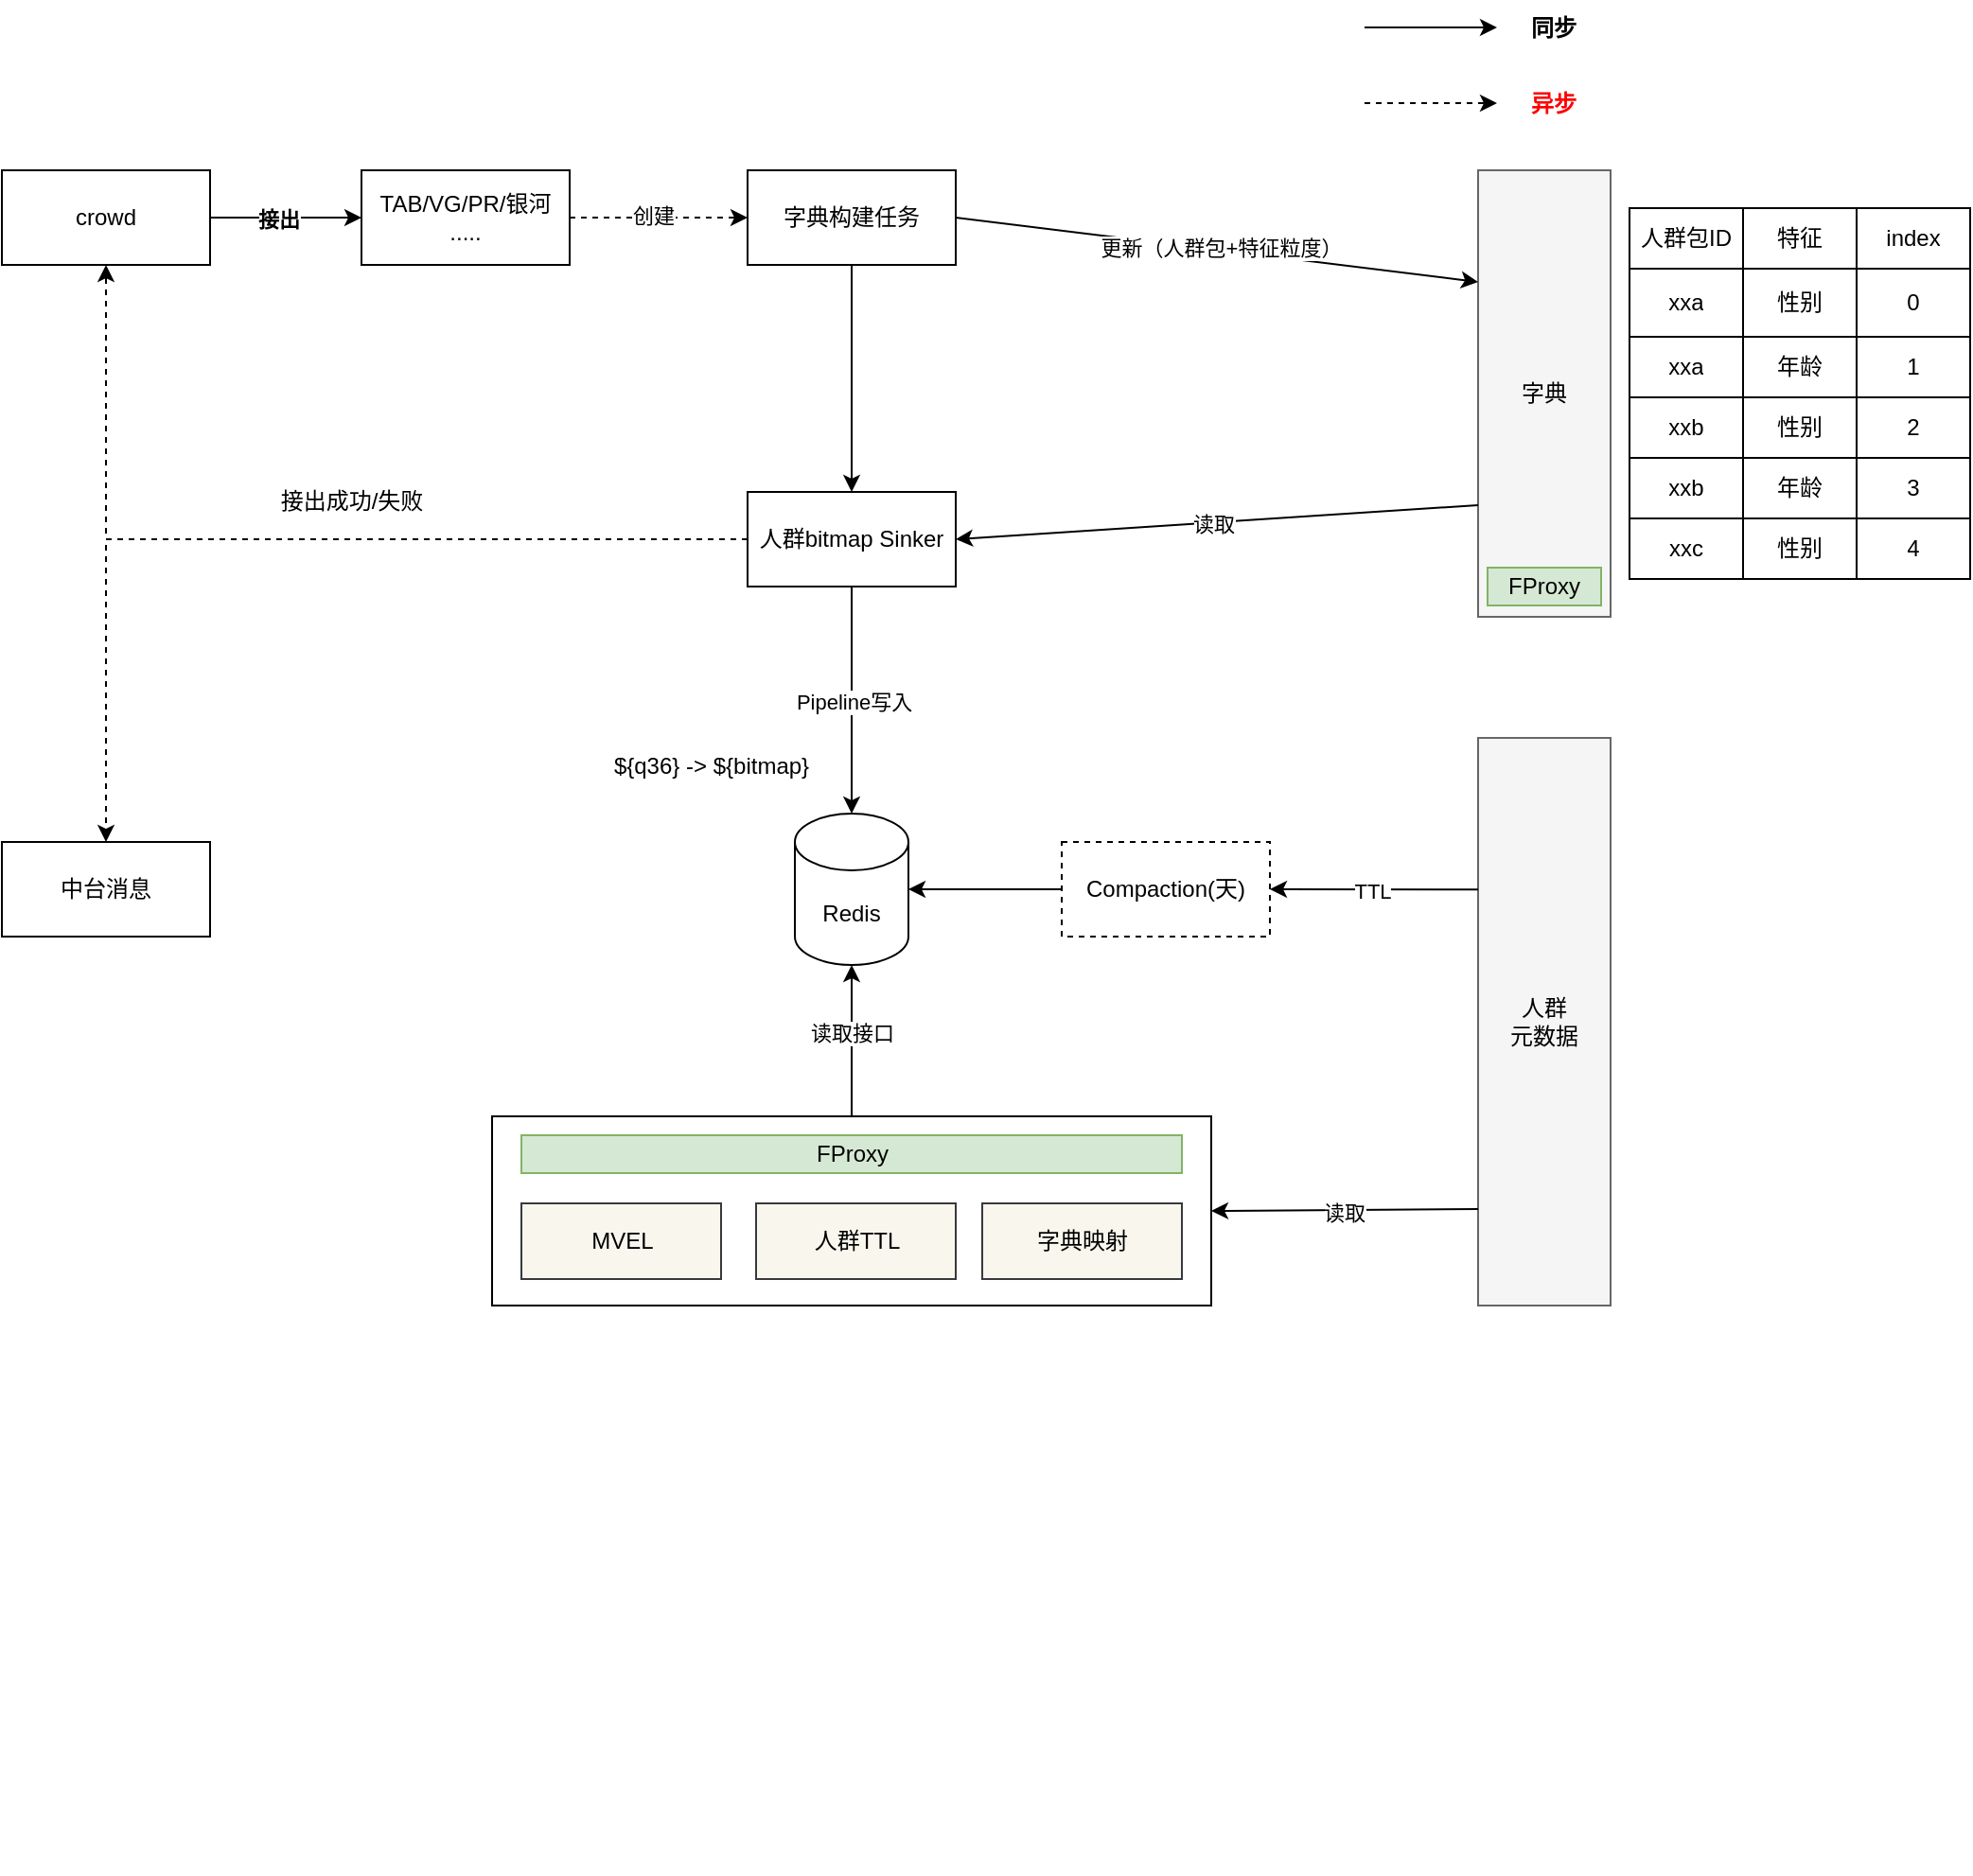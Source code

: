 <mxfile version="20.1.1" type="github">
  <diagram id="nBP5FJJqFruhItfetFmz" name="Page-1">
    <mxGraphModel dx="2076" dy="809" grid="1" gridSize="10" guides="1" tooltips="1" connect="1" arrows="1" fold="1" page="1" pageScale="1" pageWidth="827" pageHeight="1169" math="0" shadow="0">
      <root>
        <mxCell id="0" />
        <mxCell id="1" parent="0" />
        <mxCell id="qozwdUGB5FvsB3uEtykQ-3" value="" style="edgeStyle=orthogonalEdgeStyle;rounded=0;orthogonalLoop=1;jettySize=auto;html=1;" edge="1" parent="1" source="qozwdUGB5FvsB3uEtykQ-1" target="qozwdUGB5FvsB3uEtykQ-2">
          <mxGeometry relative="1" as="geometry" />
        </mxCell>
        <mxCell id="qozwdUGB5FvsB3uEtykQ-4" value="&lt;b&gt;接出&lt;/b&gt;" style="edgeLabel;html=1;align=center;verticalAlign=middle;resizable=0;points=[];" vertex="1" connectable="0" parent="qozwdUGB5FvsB3uEtykQ-3">
          <mxGeometry x="-0.1" y="-1" relative="1" as="geometry">
            <mxPoint as="offset" />
          </mxGeometry>
        </mxCell>
        <mxCell id="qozwdUGB5FvsB3uEtykQ-1" value="crowd" style="rounded=0;whiteSpace=wrap;html=1;" vertex="1" parent="1">
          <mxGeometry x="-90" y="290" width="110" height="50" as="geometry" />
        </mxCell>
        <mxCell id="qozwdUGB5FvsB3uEtykQ-11" value="" style="edgeStyle=orthogonalEdgeStyle;rounded=0;orthogonalLoop=1;jettySize=auto;html=1;fontColor=#000000;dashed=1;" edge="1" parent="1" source="qozwdUGB5FvsB3uEtykQ-2" target="qozwdUGB5FvsB3uEtykQ-10">
          <mxGeometry relative="1" as="geometry" />
        </mxCell>
        <mxCell id="qozwdUGB5FvsB3uEtykQ-14" value="创建" style="edgeLabel;html=1;align=center;verticalAlign=middle;resizable=0;points=[];fontColor=#000000;" vertex="1" connectable="0" parent="qozwdUGB5FvsB3uEtykQ-11">
          <mxGeometry x="-0.064" y="1" relative="1" as="geometry">
            <mxPoint as="offset" />
          </mxGeometry>
        </mxCell>
        <mxCell id="qozwdUGB5FvsB3uEtykQ-2" value="TAB/VG/PR/银河&lt;br&gt;....." style="rounded=0;whiteSpace=wrap;html=1;" vertex="1" parent="1">
          <mxGeometry x="100" y="290" width="110" height="50" as="geometry" />
        </mxCell>
        <mxCell id="qozwdUGB5FvsB3uEtykQ-9" value="&lt;font style=&quot;&quot; color=&quot;#000000&quot;&gt;字典&lt;/font&gt;" style="rounded=0;whiteSpace=wrap;html=1;fontColor=#333333;fillColor=#f5f5f5;strokeColor=#666666;" vertex="1" parent="1">
          <mxGeometry x="690" y="290" width="70" height="236" as="geometry" />
        </mxCell>
        <mxCell id="qozwdUGB5FvsB3uEtykQ-13" value="" style="edgeStyle=orthogonalEdgeStyle;rounded=0;orthogonalLoop=1;jettySize=auto;html=1;fontColor=#000000;" edge="1" parent="1" source="qozwdUGB5FvsB3uEtykQ-10" target="qozwdUGB5FvsB3uEtykQ-12">
          <mxGeometry relative="1" as="geometry" />
        </mxCell>
        <mxCell id="qozwdUGB5FvsB3uEtykQ-10" value="字典构建任务" style="rounded=0;whiteSpace=wrap;html=1;" vertex="1" parent="1">
          <mxGeometry x="304" y="290" width="110" height="50" as="geometry" />
        </mxCell>
        <mxCell id="qozwdUGB5FvsB3uEtykQ-12" value="人群bitmap Sinker" style="rounded=0;whiteSpace=wrap;html=1;" vertex="1" parent="1">
          <mxGeometry x="304" y="460" width="110" height="50" as="geometry" />
        </mxCell>
        <mxCell id="qozwdUGB5FvsB3uEtykQ-15" value="" style="endArrow=classic;html=1;rounded=0;fontColor=#000000;entryX=0;entryY=0.25;entryDx=0;entryDy=0;exitX=1;exitY=0.5;exitDx=0;exitDy=0;" edge="1" parent="1" source="qozwdUGB5FvsB3uEtykQ-10" target="qozwdUGB5FvsB3uEtykQ-9">
          <mxGeometry width="50" height="50" relative="1" as="geometry">
            <mxPoint x="360" y="240" as="sourcePoint" />
            <mxPoint x="410" y="190" as="targetPoint" />
          </mxGeometry>
        </mxCell>
        <mxCell id="qozwdUGB5FvsB3uEtykQ-17" value="更新（人群包+特征粒度）" style="edgeLabel;html=1;align=center;verticalAlign=middle;resizable=0;points=[];fontColor=#000000;" vertex="1" connectable="0" parent="qozwdUGB5FvsB3uEtykQ-15">
          <mxGeometry x="0.015" y="1" relative="1" as="geometry">
            <mxPoint as="offset" />
          </mxGeometry>
        </mxCell>
        <mxCell id="qozwdUGB5FvsB3uEtykQ-18" value="" style="endArrow=classic;html=1;rounded=0;fontColor=#000000;entryX=1;entryY=0.5;entryDx=0;entryDy=0;exitX=0;exitY=0.75;exitDx=0;exitDy=0;" edge="1" parent="1" source="qozwdUGB5FvsB3uEtykQ-9" target="qozwdUGB5FvsB3uEtykQ-12">
          <mxGeometry width="50" height="50" relative="1" as="geometry">
            <mxPoint x="424" y="325" as="sourcePoint" />
            <mxPoint x="610" y="324" as="targetPoint" />
          </mxGeometry>
        </mxCell>
        <mxCell id="qozwdUGB5FvsB3uEtykQ-19" value="读取" style="edgeLabel;html=1;align=center;verticalAlign=middle;resizable=0;points=[];fontColor=#000000;" vertex="1" connectable="0" parent="qozwdUGB5FvsB3uEtykQ-18">
          <mxGeometry x="0.015" y="1" relative="1" as="geometry">
            <mxPoint as="offset" />
          </mxGeometry>
        </mxCell>
        <mxCell id="qozwdUGB5FvsB3uEtykQ-21" value="Redis" style="shape=cylinder3;whiteSpace=wrap;html=1;boundedLbl=1;backgroundOutline=1;size=15;fontColor=#000000;" vertex="1" parent="1">
          <mxGeometry x="329" y="630" width="60" height="80" as="geometry" />
        </mxCell>
        <mxCell id="qozwdUGB5FvsB3uEtykQ-22" value="" style="endArrow=classic;html=1;rounded=0;fontColor=#000000;entryX=0.5;entryY=0;entryDx=0;entryDy=0;exitX=0.5;exitY=1;exitDx=0;exitDy=0;entryPerimeter=0;" edge="1" parent="1" source="qozwdUGB5FvsB3uEtykQ-12" target="qozwdUGB5FvsB3uEtykQ-21">
          <mxGeometry width="50" height="50" relative="1" as="geometry">
            <mxPoint x="610" y="467" as="sourcePoint" />
            <mxPoint x="424" y="495" as="targetPoint" />
          </mxGeometry>
        </mxCell>
        <mxCell id="qozwdUGB5FvsB3uEtykQ-23" value="Pipeline写入" style="edgeLabel;html=1;align=center;verticalAlign=middle;resizable=0;points=[];fontColor=#000000;" vertex="1" connectable="0" parent="qozwdUGB5FvsB3uEtykQ-22">
          <mxGeometry x="0.015" y="1" relative="1" as="geometry">
            <mxPoint as="offset" />
          </mxGeometry>
        </mxCell>
        <mxCell id="qozwdUGB5FvsB3uEtykQ-24" value="" style="edgeStyle=orthogonalEdgeStyle;rounded=0;orthogonalLoop=1;jettySize=auto;html=1;fontColor=#000000;dashed=1;exitX=0;exitY=0.5;exitDx=0;exitDy=0;entryX=0.5;entryY=1;entryDx=0;entryDy=0;" edge="1" parent="1" source="qozwdUGB5FvsB3uEtykQ-12" target="qozwdUGB5FvsB3uEtykQ-1">
          <mxGeometry relative="1" as="geometry">
            <mxPoint x="220" y="325" as="sourcePoint" />
            <mxPoint x="314" y="325" as="targetPoint" />
          </mxGeometry>
        </mxCell>
        <mxCell id="qozwdUGB5FvsB3uEtykQ-27" value="中台消息" style="rounded=0;whiteSpace=wrap;html=1;" vertex="1" parent="1">
          <mxGeometry x="-90" y="645" width="110" height="50" as="geometry" />
        </mxCell>
        <mxCell id="qozwdUGB5FvsB3uEtykQ-28" value="" style="edgeStyle=orthogonalEdgeStyle;rounded=0;orthogonalLoop=1;jettySize=auto;html=1;fontColor=#000000;dashed=1;exitX=0;exitY=0.5;exitDx=0;exitDy=0;entryX=0.5;entryY=0;entryDx=0;entryDy=0;" edge="1" parent="1" source="qozwdUGB5FvsB3uEtykQ-12" target="qozwdUGB5FvsB3uEtykQ-27">
          <mxGeometry relative="1" as="geometry">
            <mxPoint x="314" y="495" as="sourcePoint" />
            <mxPoint x="-25" y="350" as="targetPoint" />
          </mxGeometry>
        </mxCell>
        <mxCell id="qozwdUGB5FvsB3uEtykQ-30" value="" style="group" vertex="1" connectable="0" parent="1">
          <mxGeometry x="630" y="200" width="130" height="70" as="geometry" />
        </mxCell>
        <mxCell id="qozwdUGB5FvsB3uEtykQ-5" value="" style="endArrow=classic;html=1;rounded=0;fontStyle=1" edge="1" parent="qozwdUGB5FvsB3uEtykQ-30">
          <mxGeometry width="50" height="50" relative="1" as="geometry">
            <mxPoint y="14.5" as="sourcePoint" />
            <mxPoint x="70" y="14.5" as="targetPoint" />
          </mxGeometry>
        </mxCell>
        <mxCell id="qozwdUGB5FvsB3uEtykQ-6" value="" style="endArrow=classic;html=1;rounded=0;dashed=1;fontStyle=1" edge="1" parent="qozwdUGB5FvsB3uEtykQ-30">
          <mxGeometry width="50" height="50" relative="1" as="geometry">
            <mxPoint y="54.5" as="sourcePoint" />
            <mxPoint x="70" y="54.5" as="targetPoint" />
          </mxGeometry>
        </mxCell>
        <mxCell id="qozwdUGB5FvsB3uEtykQ-7" value="同步" style="text;html=1;strokeColor=none;fillColor=none;align=center;verticalAlign=middle;whiteSpace=wrap;rounded=0;fontStyle=1" vertex="1" parent="qozwdUGB5FvsB3uEtykQ-30">
          <mxGeometry x="70" width="60" height="30" as="geometry" />
        </mxCell>
        <mxCell id="qozwdUGB5FvsB3uEtykQ-8" value="异步" style="text;html=1;strokeColor=none;fillColor=none;align=center;verticalAlign=middle;whiteSpace=wrap;rounded=0;fontStyle=1;fontColor=#FF0000;" vertex="1" parent="qozwdUGB5FvsB3uEtykQ-30">
          <mxGeometry x="70" y="40" width="60" height="30" as="geometry" />
        </mxCell>
        <mxCell id="qozwdUGB5FvsB3uEtykQ-34" value="接出成功/失败" style="text;html=1;strokeColor=none;fillColor=none;align=center;verticalAlign=middle;whiteSpace=wrap;rounded=0;fontColor=#000000;" vertex="1" parent="1">
          <mxGeometry x="50" y="450" width="90" height="30" as="geometry" />
        </mxCell>
        <mxCell id="qozwdUGB5FvsB3uEtykQ-36" value="&lt;font style=&quot;&quot; color=&quot;#000000&quot;&gt;人群&lt;br&gt;元数据&lt;/font&gt;" style="rounded=0;whiteSpace=wrap;html=1;fontColor=#333333;fillColor=#f5f5f5;strokeColor=#666666;" vertex="1" parent="1">
          <mxGeometry x="690" y="590" width="70" height="300" as="geometry" />
        </mxCell>
        <mxCell id="qozwdUGB5FvsB3uEtykQ-38" value="" style="edgeStyle=orthogonalEdgeStyle;rounded=0;orthogonalLoop=1;jettySize=auto;html=1;fontColor=#000000;" edge="1" parent="1" source="qozwdUGB5FvsB3uEtykQ-37" target="qozwdUGB5FvsB3uEtykQ-21">
          <mxGeometry relative="1" as="geometry" />
        </mxCell>
        <mxCell id="qozwdUGB5FvsB3uEtykQ-39" value="读取接口" style="edgeLabel;html=1;align=center;verticalAlign=middle;resizable=0;points=[];fontColor=#000000;" vertex="1" connectable="0" parent="qozwdUGB5FvsB3uEtykQ-38">
          <mxGeometry x="0.1" relative="1" as="geometry">
            <mxPoint as="offset" />
          </mxGeometry>
        </mxCell>
        <mxCell id="qozwdUGB5FvsB3uEtykQ-37" value="" style="rounded=0;whiteSpace=wrap;html=1;fontColor=#000000;" vertex="1" parent="1">
          <mxGeometry x="169" y="790" width="380" height="100" as="geometry" />
        </mxCell>
        <mxCell id="qozwdUGB5FvsB3uEtykQ-40" value="FProxy" style="rounded=0;whiteSpace=wrap;html=1;fillColor=#d5e8d4;strokeColor=#82b366;" vertex="1" parent="1">
          <mxGeometry x="184.5" y="800" width="349" height="20" as="geometry" />
        </mxCell>
        <mxCell id="qozwdUGB5FvsB3uEtykQ-41" value="" style="endArrow=classic;html=1;rounded=0;fontColor=#000000;entryX=1;entryY=0.5;entryDx=0;entryDy=0;exitX=0;exitY=0.83;exitDx=0;exitDy=0;exitPerimeter=0;" edge="1" parent="1" source="qozwdUGB5FvsB3uEtykQ-36" target="qozwdUGB5FvsB3uEtykQ-37">
          <mxGeometry width="50" height="50" relative="1" as="geometry">
            <mxPoint x="610" y="477" as="sourcePoint" />
            <mxPoint x="424" y="495" as="targetPoint" />
          </mxGeometry>
        </mxCell>
        <mxCell id="qozwdUGB5FvsB3uEtykQ-42" value="读取" style="edgeLabel;html=1;align=center;verticalAlign=middle;resizable=0;points=[];fontColor=#000000;" vertex="1" connectable="0" parent="qozwdUGB5FvsB3uEtykQ-41">
          <mxGeometry x="0.015" y="1" relative="1" as="geometry">
            <mxPoint as="offset" />
          </mxGeometry>
        </mxCell>
        <mxCell id="qozwdUGB5FvsB3uEtykQ-45" value="" style="edgeStyle=orthogonalEdgeStyle;rounded=0;orthogonalLoop=1;jettySize=auto;html=1;fontColor=#000000;" edge="1" parent="1" source="qozwdUGB5FvsB3uEtykQ-44" target="qozwdUGB5FvsB3uEtykQ-21">
          <mxGeometry relative="1" as="geometry" />
        </mxCell>
        <mxCell id="qozwdUGB5FvsB3uEtykQ-44" value="Compaction(天)" style="rounded=0;whiteSpace=wrap;html=1;dashed=1;" vertex="1" parent="1">
          <mxGeometry x="470" y="645" width="110" height="50" as="geometry" />
        </mxCell>
        <mxCell id="qozwdUGB5FvsB3uEtykQ-46" value="" style="endArrow=classic;html=1;rounded=0;fontColor=#000000;entryX=1;entryY=0.5;entryDx=0;entryDy=0;exitX=0;exitY=0.267;exitDx=0;exitDy=0;exitPerimeter=0;" edge="1" parent="1" source="qozwdUGB5FvsB3uEtykQ-36" target="qozwdUGB5FvsB3uEtykQ-44">
          <mxGeometry width="50" height="50" relative="1" as="geometry">
            <mxPoint x="620" y="849" as="sourcePoint" />
            <mxPoint x="559" y="850" as="targetPoint" />
          </mxGeometry>
        </mxCell>
        <mxCell id="qozwdUGB5FvsB3uEtykQ-47" value="TTL" style="edgeLabel;html=1;align=center;verticalAlign=middle;resizable=0;points=[];fontColor=#000000;" vertex="1" connectable="0" parent="qozwdUGB5FvsB3uEtykQ-46">
          <mxGeometry x="0.015" y="1" relative="1" as="geometry">
            <mxPoint as="offset" />
          </mxGeometry>
        </mxCell>
        <mxCell id="qozwdUGB5FvsB3uEtykQ-48" value="${q36} -&amp;gt; ${bitmap}" style="text;html=1;strokeColor=none;fillColor=none;align=center;verticalAlign=middle;whiteSpace=wrap;rounded=0;dashed=1;fontColor=#000000;" vertex="1" parent="1">
          <mxGeometry x="220" y="590" width="130" height="30" as="geometry" />
        </mxCell>
        <mxCell id="qozwdUGB5FvsB3uEtykQ-49" value="MVEL" style="rounded=0;whiteSpace=wrap;html=1;fillColor=#f9f7ed;strokeColor=#36393d;" vertex="1" parent="1">
          <mxGeometry x="184.5" y="836" width="105.5" height="40" as="geometry" />
        </mxCell>
        <mxCell id="qozwdUGB5FvsB3uEtykQ-51" value="人群TTL" style="rounded=0;whiteSpace=wrap;html=1;fillColor=#f9f7ed;strokeColor=#36393d;" vertex="1" parent="1">
          <mxGeometry x="308.5" y="836" width="105.5" height="40" as="geometry" />
        </mxCell>
        <mxCell id="qozwdUGB5FvsB3uEtykQ-52" value="字典映射" style="rounded=0;whiteSpace=wrap;html=1;fillColor=#f9f7ed;strokeColor=#36393d;" vertex="1" parent="1">
          <mxGeometry x="428" y="836" width="105.5" height="40" as="geometry" />
        </mxCell>
        <mxCell id="qozwdUGB5FvsB3uEtykQ-53" value="FProxy" style="rounded=0;whiteSpace=wrap;html=1;fillColor=#d5e8d4;strokeColor=#82b366;" vertex="1" parent="1">
          <mxGeometry x="695" y="500" width="60" height="20" as="geometry" />
        </mxCell>
        <mxCell id="qozwdUGB5FvsB3uEtykQ-54" value="" style="shape=table;html=1;whiteSpace=wrap;startSize=0;container=1;collapsible=0;childLayout=tableLayout;fontColor=#000000;" vertex="1" parent="1">
          <mxGeometry x="770" y="310" width="180" height="196" as="geometry" />
        </mxCell>
        <mxCell id="qozwdUGB5FvsB3uEtykQ-55" value="" style="shape=tableRow;horizontal=0;startSize=0;swimlaneHead=0;swimlaneBody=0;top=0;left=0;bottom=0;right=0;collapsible=0;dropTarget=0;fillColor=none;points=[[0,0.5],[1,0.5]];portConstraint=eastwest;fontColor=#000000;" vertex="1" parent="qozwdUGB5FvsB3uEtykQ-54">
          <mxGeometry width="180" height="32" as="geometry" />
        </mxCell>
        <mxCell id="qozwdUGB5FvsB3uEtykQ-56" value="人群包ID" style="shape=partialRectangle;html=1;whiteSpace=wrap;connectable=0;fillColor=none;top=0;left=0;bottom=0;right=0;overflow=hidden;fontColor=#000000;" vertex="1" parent="qozwdUGB5FvsB3uEtykQ-55">
          <mxGeometry width="60" height="32" as="geometry">
            <mxRectangle width="60" height="32" as="alternateBounds" />
          </mxGeometry>
        </mxCell>
        <mxCell id="qozwdUGB5FvsB3uEtykQ-57" value="特征" style="shape=partialRectangle;html=1;whiteSpace=wrap;connectable=0;fillColor=none;top=0;left=0;bottom=0;right=0;overflow=hidden;fontColor=#000000;" vertex="1" parent="qozwdUGB5FvsB3uEtykQ-55">
          <mxGeometry x="60" width="60" height="32" as="geometry">
            <mxRectangle width="60" height="32" as="alternateBounds" />
          </mxGeometry>
        </mxCell>
        <mxCell id="qozwdUGB5FvsB3uEtykQ-58" value="index" style="shape=partialRectangle;html=1;whiteSpace=wrap;connectable=0;fillColor=none;top=0;left=0;bottom=0;right=0;overflow=hidden;fontColor=#000000;" vertex="1" parent="qozwdUGB5FvsB3uEtykQ-55">
          <mxGeometry x="120" width="60" height="32" as="geometry">
            <mxRectangle width="60" height="32" as="alternateBounds" />
          </mxGeometry>
        </mxCell>
        <mxCell id="qozwdUGB5FvsB3uEtykQ-59" value="" style="shape=tableRow;horizontal=0;startSize=0;swimlaneHead=0;swimlaneBody=0;top=0;left=0;bottom=0;right=0;collapsible=0;dropTarget=0;fillColor=none;points=[[0,0.5],[1,0.5]];portConstraint=eastwest;fontColor=#000000;" vertex="1" parent="qozwdUGB5FvsB3uEtykQ-54">
          <mxGeometry y="32" width="180" height="36" as="geometry" />
        </mxCell>
        <mxCell id="qozwdUGB5FvsB3uEtykQ-60" value="xxa" style="shape=partialRectangle;html=1;whiteSpace=wrap;connectable=0;fillColor=none;top=0;left=0;bottom=0;right=0;overflow=hidden;fontColor=#000000;" vertex="1" parent="qozwdUGB5FvsB3uEtykQ-59">
          <mxGeometry width="60" height="36" as="geometry">
            <mxRectangle width="60" height="36" as="alternateBounds" />
          </mxGeometry>
        </mxCell>
        <mxCell id="qozwdUGB5FvsB3uEtykQ-61" value="性别" style="shape=partialRectangle;html=1;whiteSpace=wrap;connectable=0;fillColor=none;top=0;left=0;bottom=0;right=0;overflow=hidden;fontColor=#000000;" vertex="1" parent="qozwdUGB5FvsB3uEtykQ-59">
          <mxGeometry x="60" width="60" height="36" as="geometry">
            <mxRectangle width="60" height="36" as="alternateBounds" />
          </mxGeometry>
        </mxCell>
        <mxCell id="qozwdUGB5FvsB3uEtykQ-62" value="0" style="shape=partialRectangle;html=1;whiteSpace=wrap;connectable=0;fillColor=none;top=0;left=0;bottom=0;right=0;overflow=hidden;fontColor=#000000;" vertex="1" parent="qozwdUGB5FvsB3uEtykQ-59">
          <mxGeometry x="120" width="60" height="36" as="geometry">
            <mxRectangle width="60" height="36" as="alternateBounds" />
          </mxGeometry>
        </mxCell>
        <mxCell id="qozwdUGB5FvsB3uEtykQ-63" value="" style="shape=tableRow;horizontal=0;startSize=0;swimlaneHead=0;swimlaneBody=0;top=0;left=0;bottom=0;right=0;collapsible=0;dropTarget=0;fillColor=none;points=[[0,0.5],[1,0.5]];portConstraint=eastwest;fontColor=#000000;" vertex="1" parent="qozwdUGB5FvsB3uEtykQ-54">
          <mxGeometry y="68" width="180" height="32" as="geometry" />
        </mxCell>
        <mxCell id="qozwdUGB5FvsB3uEtykQ-64" value="xxa" style="shape=partialRectangle;html=1;whiteSpace=wrap;connectable=0;fillColor=none;top=0;left=0;bottom=0;right=0;overflow=hidden;fontColor=#000000;" vertex="1" parent="qozwdUGB5FvsB3uEtykQ-63">
          <mxGeometry width="60" height="32" as="geometry">
            <mxRectangle width="60" height="32" as="alternateBounds" />
          </mxGeometry>
        </mxCell>
        <mxCell id="qozwdUGB5FvsB3uEtykQ-65" value="年龄" style="shape=partialRectangle;html=1;whiteSpace=wrap;connectable=0;fillColor=none;top=0;left=0;bottom=0;right=0;overflow=hidden;fontColor=#000000;" vertex="1" parent="qozwdUGB5FvsB3uEtykQ-63">
          <mxGeometry x="60" width="60" height="32" as="geometry">
            <mxRectangle width="60" height="32" as="alternateBounds" />
          </mxGeometry>
        </mxCell>
        <mxCell id="qozwdUGB5FvsB3uEtykQ-66" value="1" style="shape=partialRectangle;html=1;whiteSpace=wrap;connectable=0;fillColor=none;top=0;left=0;bottom=0;right=0;overflow=hidden;pointerEvents=1;fontColor=#000000;" vertex="1" parent="qozwdUGB5FvsB3uEtykQ-63">
          <mxGeometry x="120" width="60" height="32" as="geometry">
            <mxRectangle width="60" height="32" as="alternateBounds" />
          </mxGeometry>
        </mxCell>
        <mxCell id="qozwdUGB5FvsB3uEtykQ-109" value="" style="shape=tableRow;horizontal=0;startSize=0;swimlaneHead=0;swimlaneBody=0;top=0;left=0;bottom=0;right=0;collapsible=0;dropTarget=0;fillColor=none;points=[[0,0.5],[1,0.5]];portConstraint=eastwest;fontColor=#000000;" vertex="1" parent="qozwdUGB5FvsB3uEtykQ-54">
          <mxGeometry y="100" width="180" height="32" as="geometry" />
        </mxCell>
        <mxCell id="qozwdUGB5FvsB3uEtykQ-110" value="xxb" style="shape=partialRectangle;html=1;whiteSpace=wrap;connectable=0;fillColor=none;top=0;left=0;bottom=0;right=0;overflow=hidden;fontColor=#000000;" vertex="1" parent="qozwdUGB5FvsB3uEtykQ-109">
          <mxGeometry width="60" height="32" as="geometry">
            <mxRectangle width="60" height="32" as="alternateBounds" />
          </mxGeometry>
        </mxCell>
        <mxCell id="qozwdUGB5FvsB3uEtykQ-111" value="性别" style="shape=partialRectangle;html=1;whiteSpace=wrap;connectable=0;fillColor=none;top=0;left=0;bottom=0;right=0;overflow=hidden;fontColor=#000000;" vertex="1" parent="qozwdUGB5FvsB3uEtykQ-109">
          <mxGeometry x="60" width="60" height="32" as="geometry">
            <mxRectangle width="60" height="32" as="alternateBounds" />
          </mxGeometry>
        </mxCell>
        <mxCell id="qozwdUGB5FvsB3uEtykQ-112" value="2" style="shape=partialRectangle;html=1;whiteSpace=wrap;connectable=0;fillColor=none;top=0;left=0;bottom=0;right=0;overflow=hidden;pointerEvents=1;fontColor=#000000;" vertex="1" parent="qozwdUGB5FvsB3uEtykQ-109">
          <mxGeometry x="120" width="60" height="32" as="geometry">
            <mxRectangle width="60" height="32" as="alternateBounds" />
          </mxGeometry>
        </mxCell>
        <mxCell id="qozwdUGB5FvsB3uEtykQ-113" value="" style="shape=tableRow;horizontal=0;startSize=0;swimlaneHead=0;swimlaneBody=0;top=0;left=0;bottom=0;right=0;collapsible=0;dropTarget=0;fillColor=none;points=[[0,0.5],[1,0.5]];portConstraint=eastwest;fontColor=#000000;" vertex="1" parent="qozwdUGB5FvsB3uEtykQ-54">
          <mxGeometry y="132" width="180" height="32" as="geometry" />
        </mxCell>
        <mxCell id="qozwdUGB5FvsB3uEtykQ-114" value="xxb" style="shape=partialRectangle;html=1;whiteSpace=wrap;connectable=0;fillColor=none;top=0;left=0;bottom=0;right=0;overflow=hidden;fontColor=#000000;" vertex="1" parent="qozwdUGB5FvsB3uEtykQ-113">
          <mxGeometry width="60" height="32" as="geometry">
            <mxRectangle width="60" height="32" as="alternateBounds" />
          </mxGeometry>
        </mxCell>
        <mxCell id="qozwdUGB5FvsB3uEtykQ-115" value="年龄" style="shape=partialRectangle;html=1;whiteSpace=wrap;connectable=0;fillColor=none;top=0;left=0;bottom=0;right=0;overflow=hidden;fontColor=#000000;" vertex="1" parent="qozwdUGB5FvsB3uEtykQ-113">
          <mxGeometry x="60" width="60" height="32" as="geometry">
            <mxRectangle width="60" height="32" as="alternateBounds" />
          </mxGeometry>
        </mxCell>
        <mxCell id="qozwdUGB5FvsB3uEtykQ-116" value="3" style="shape=partialRectangle;html=1;whiteSpace=wrap;connectable=0;fillColor=none;top=0;left=0;bottom=0;right=0;overflow=hidden;pointerEvents=1;fontColor=#000000;" vertex="1" parent="qozwdUGB5FvsB3uEtykQ-113">
          <mxGeometry x="120" width="60" height="32" as="geometry">
            <mxRectangle width="60" height="32" as="alternateBounds" />
          </mxGeometry>
        </mxCell>
        <mxCell id="qozwdUGB5FvsB3uEtykQ-117" value="" style="shape=tableRow;horizontal=0;startSize=0;swimlaneHead=0;swimlaneBody=0;top=0;left=0;bottom=0;right=0;collapsible=0;dropTarget=0;fillColor=none;points=[[0,0.5],[1,0.5]];portConstraint=eastwest;fontColor=#000000;" vertex="1" parent="qozwdUGB5FvsB3uEtykQ-54">
          <mxGeometry y="164" width="180" height="32" as="geometry" />
        </mxCell>
        <mxCell id="qozwdUGB5FvsB3uEtykQ-118" value="xxc" style="shape=partialRectangle;html=1;whiteSpace=wrap;connectable=0;fillColor=none;top=0;left=0;bottom=0;right=0;overflow=hidden;fontColor=#000000;" vertex="1" parent="qozwdUGB5FvsB3uEtykQ-117">
          <mxGeometry width="60" height="32" as="geometry">
            <mxRectangle width="60" height="32" as="alternateBounds" />
          </mxGeometry>
        </mxCell>
        <mxCell id="qozwdUGB5FvsB3uEtykQ-119" value="性别" style="shape=partialRectangle;html=1;whiteSpace=wrap;connectable=0;fillColor=none;top=0;left=0;bottom=0;right=0;overflow=hidden;fontColor=#000000;" vertex="1" parent="qozwdUGB5FvsB3uEtykQ-117">
          <mxGeometry x="60" width="60" height="32" as="geometry">
            <mxRectangle width="60" height="32" as="alternateBounds" />
          </mxGeometry>
        </mxCell>
        <mxCell id="qozwdUGB5FvsB3uEtykQ-120" value="4" style="shape=partialRectangle;html=1;whiteSpace=wrap;connectable=0;fillColor=none;top=0;left=0;bottom=0;right=0;overflow=hidden;pointerEvents=1;fontColor=#000000;" vertex="1" parent="qozwdUGB5FvsB3uEtykQ-117">
          <mxGeometry x="120" width="60" height="32" as="geometry">
            <mxRectangle width="60" height="32" as="alternateBounds" />
          </mxGeometry>
        </mxCell>
        <mxCell id="qozwdUGB5FvsB3uEtykQ-88" value="" style="shape=tableRow;horizontal=0;startSize=0;swimlaneHead=0;swimlaneBody=0;top=0;left=0;bottom=0;right=0;collapsible=0;dropTarget=0;fillColor=none;points=[[0,0.5],[1,0.5]];portConstraint=eastwest;fontColor=#000000;" vertex="1" parent="1">
          <mxGeometry x="-80" y="1150" width="180" height="40" as="geometry" />
        </mxCell>
        <mxCell id="qozwdUGB5FvsB3uEtykQ-89" value="" style="shape=partialRectangle;html=1;whiteSpace=wrap;connectable=0;fillColor=none;top=0;left=0;bottom=0;right=0;overflow=hidden;fontColor=#000000;" vertex="1" parent="qozwdUGB5FvsB3uEtykQ-88">
          <mxGeometry width="60" height="40" as="geometry">
            <mxRectangle width="60" height="40" as="alternateBounds" />
          </mxGeometry>
        </mxCell>
        <mxCell id="qozwdUGB5FvsB3uEtykQ-90" value="" style="shape=partialRectangle;html=1;whiteSpace=wrap;connectable=0;fillColor=none;top=0;left=0;bottom=0;right=0;overflow=hidden;fontColor=#000000;" vertex="1" parent="qozwdUGB5FvsB3uEtykQ-88">
          <mxGeometry x="60" width="60" height="40" as="geometry">
            <mxRectangle width="60" height="40" as="alternateBounds" />
          </mxGeometry>
        </mxCell>
        <mxCell id="qozwdUGB5FvsB3uEtykQ-91" value="" style="shape=partialRectangle;html=1;whiteSpace=wrap;connectable=0;fillColor=none;top=0;left=0;bottom=0;right=0;overflow=hidden;fontColor=#000000;" vertex="1" parent="qozwdUGB5FvsB3uEtykQ-88">
          <mxGeometry x="120" width="60" height="40" as="geometry">
            <mxRectangle width="60" height="40" as="alternateBounds" />
          </mxGeometry>
        </mxCell>
        <mxCell id="qozwdUGB5FvsB3uEtykQ-92" value="" style="shape=tableRow;horizontal=0;startSize=0;swimlaneHead=0;swimlaneBody=0;top=0;left=0;bottom=0;right=0;collapsible=0;dropTarget=0;fillColor=none;points=[[0,0.5],[1,0.5]];portConstraint=eastwest;fontColor=#000000;" vertex="1" parent="1">
          <mxGeometry x="-70" y="900" width="180" height="40" as="geometry" />
        </mxCell>
        <mxCell id="qozwdUGB5FvsB3uEtykQ-105" value="" style="shape=tableRow;horizontal=0;startSize=0;swimlaneHead=0;swimlaneBody=0;top=0;left=0;bottom=0;right=0;collapsible=0;dropTarget=0;fillColor=none;points=[[0,0.5],[1,0.5]];portConstraint=eastwest;fontColor=#000000;" vertex="1" parent="1">
          <mxGeometry x="770" y="420" width="180" height="32" as="geometry" />
        </mxCell>
      </root>
    </mxGraphModel>
  </diagram>
</mxfile>
